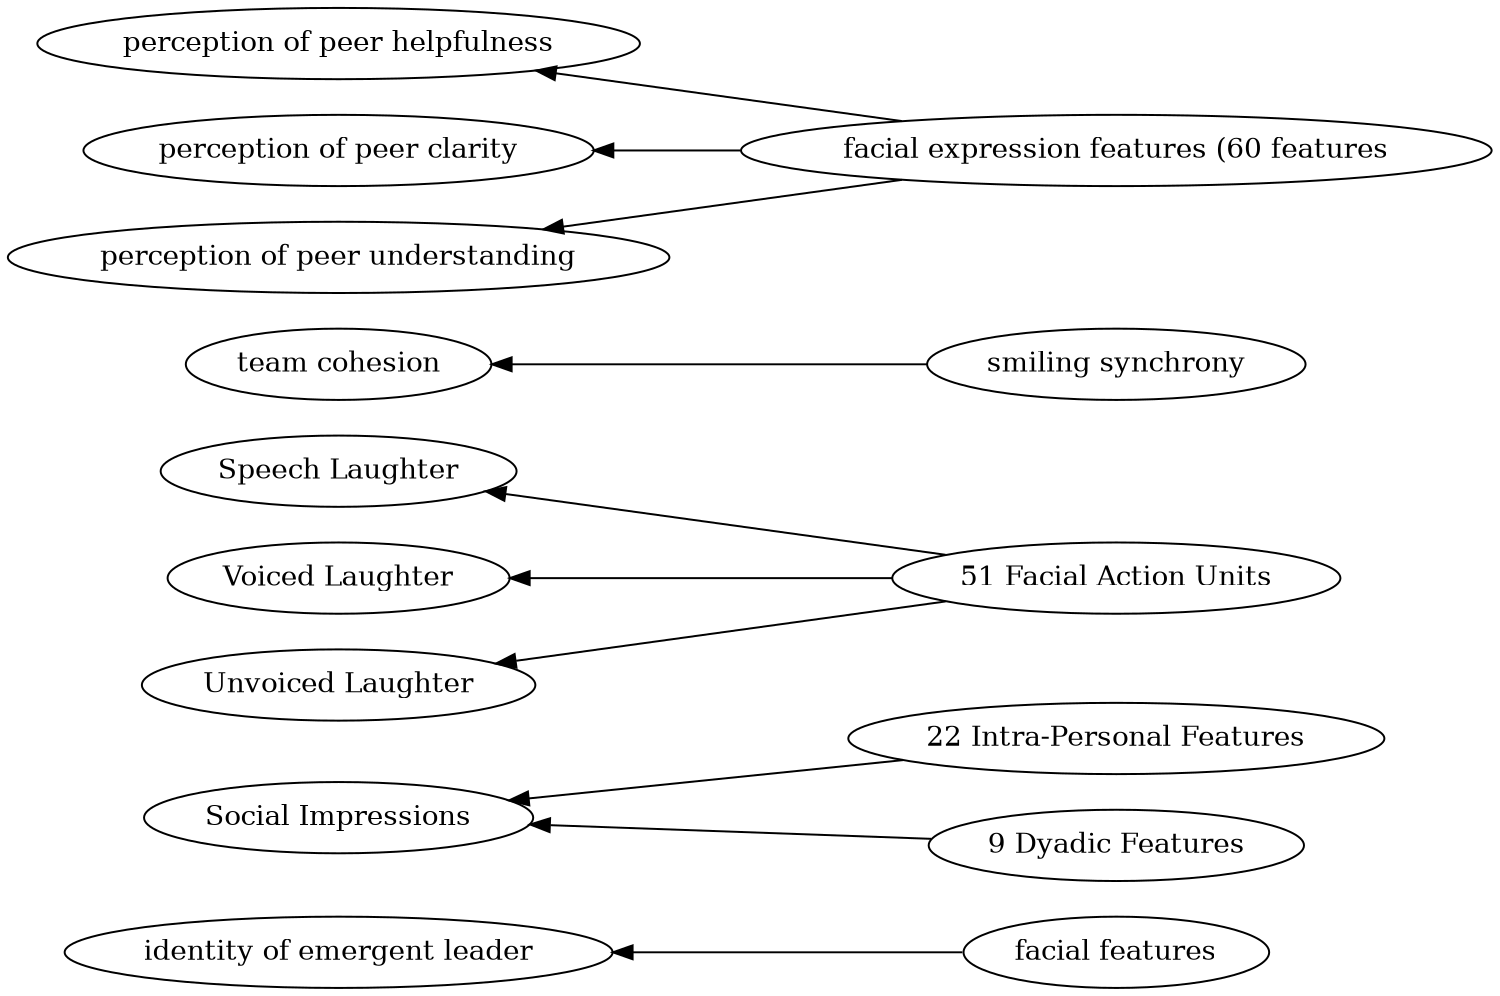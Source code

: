digraph Test {
	rankdir=RL
	size="10,10"
	overlap=false
	splines=true
	{rank=same; "facial features" "22 Intra-Personal Features" "51 Facial Action Units" "9 Dyadic Features" "smiling synchrony" "facial expression features (60 features";}
	{rank=same; "perception of peer helpfulness" "Speech Laughter" "perception of peer clarity" "Voiced Laughter" "Unvoiced Laughter" "team cohesion" "identity of emergent leader" "perception of peer understanding" "Social Impressions";}
	"51 Facial Action Units" [href="https://scholar.google.com/scholar?hl=en&q=Automatic%20Recognition%20of%20Affective%20Laughter%20in%20Spontaneous%20Dyadic%20Interactions%20from%20Audiovisual%20Signals" target=_blank]
	"51 Facial Action Units" -> "Voiced Laughter"
	"51 Facial Action Units" [href="https://scholar.google.com/scholar?hl=en&q=Automatic%20Recognition%20of%20Affective%20Laughter%20in%20Spontaneous%20Dyadic%20Interactions%20from%20Audiovisual%20Signals" target=_blank]
	"51 Facial Action Units" -> "Unvoiced Laughter"
	"51 Facial Action Units" [href="https://scholar.google.com/scholar?hl=en&q=Automatic%20Recognition%20of%20Affective%20Laughter%20in%20Spontaneous%20Dyadic%20Interactions%20from%20Audiovisual%20Signals" target=_blank]
	"51 Facial Action Units" -> "Speech Laughter"
	"22 Intra-Personal Features" [href="https://scholar.google.com/scholar?hl=en&q=Personality%20classification%20and%20behaviour%20interpretation:%20An%20approach%20based%20on%20feature%20categories" target=_blank]
	"22 Intra-Personal Features" -> "Social Impressions"
	"9 Dyadic Features" [href="https://scholar.google.com/scholar?hl=en&q=Personality%20classification%20and%20behaviour%20interpretation:%20An%20approach%20based%20on%20feature%20categories" target=_blank]
	"9 Dyadic Features" -> "Social Impressions"
	"facial features" [href="https://scholar.google.com/scholar?hl=en&q=Real-time%20mutual%20gaze%20perception" target=_blank]
	"facial features" -> "identity of emergent leader"
	"facial expression features (60 features" [href="https://scholar.google.com/scholar?hl=en&q=Multimodal%20Analysis%20of%20Vocal%20Collaborative%20Search:A%20Public%20Corpus%20and%20Results" target=_blank]
	"facial expression features (60 features" -> "perception of peer helpfulness"
	"facial expression features (60 features" [href="https://scholar.google.com/scholar?hl=en&q=Multimodal%20Analysis%20of%20Vocal%20Collaborative%20Search:A%20Public%20Corpus%20and%20Results" target=_blank]
	"facial expression features (60 features" -> "perception of peer understanding"
	"facial expression features (60 features" [href="https://scholar.google.com/scholar?hl=en&q=Multimodal%20Analysis%20of%20Vocal%20Collaborative%20Search:A%20Public%20Corpus%20and%20Results" target=_blank]
	"facial expression features (60 features" -> "perception of peer clarity"
	"smiling synchrony" [href="https://scholar.google.com/scholar?hl=en&q=Physiological%20evidence%20of%20interpersonal%20dynamics%20in%20a%20cooperative%20production%20task" target=_blank]
	"smiling synchrony" -> "team cohesion"
}
